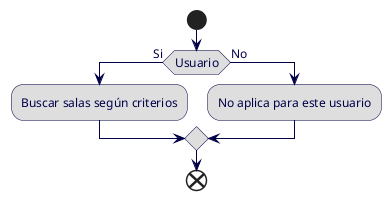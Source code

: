 ' Permitir a los usuarios buscar salas según
' criterios como capacidad, piso y disponibilidad.

@startuml req13


skinparam {
    ArrowColor 010047
    BorderColor 010047
    ActivityBackgroundColor dedede
    ActivityBorderColor 010047
    ActivityFontColor 010047
    ActivityFontSize 12
    ArrowFontColor 010047
    ArrowFontSize 12
}


Start

if (Usuario) then (Si)
    :Buscar salas según criterios;
else (No)
    :No aplica para este usuario;
endif

End
@enduml
